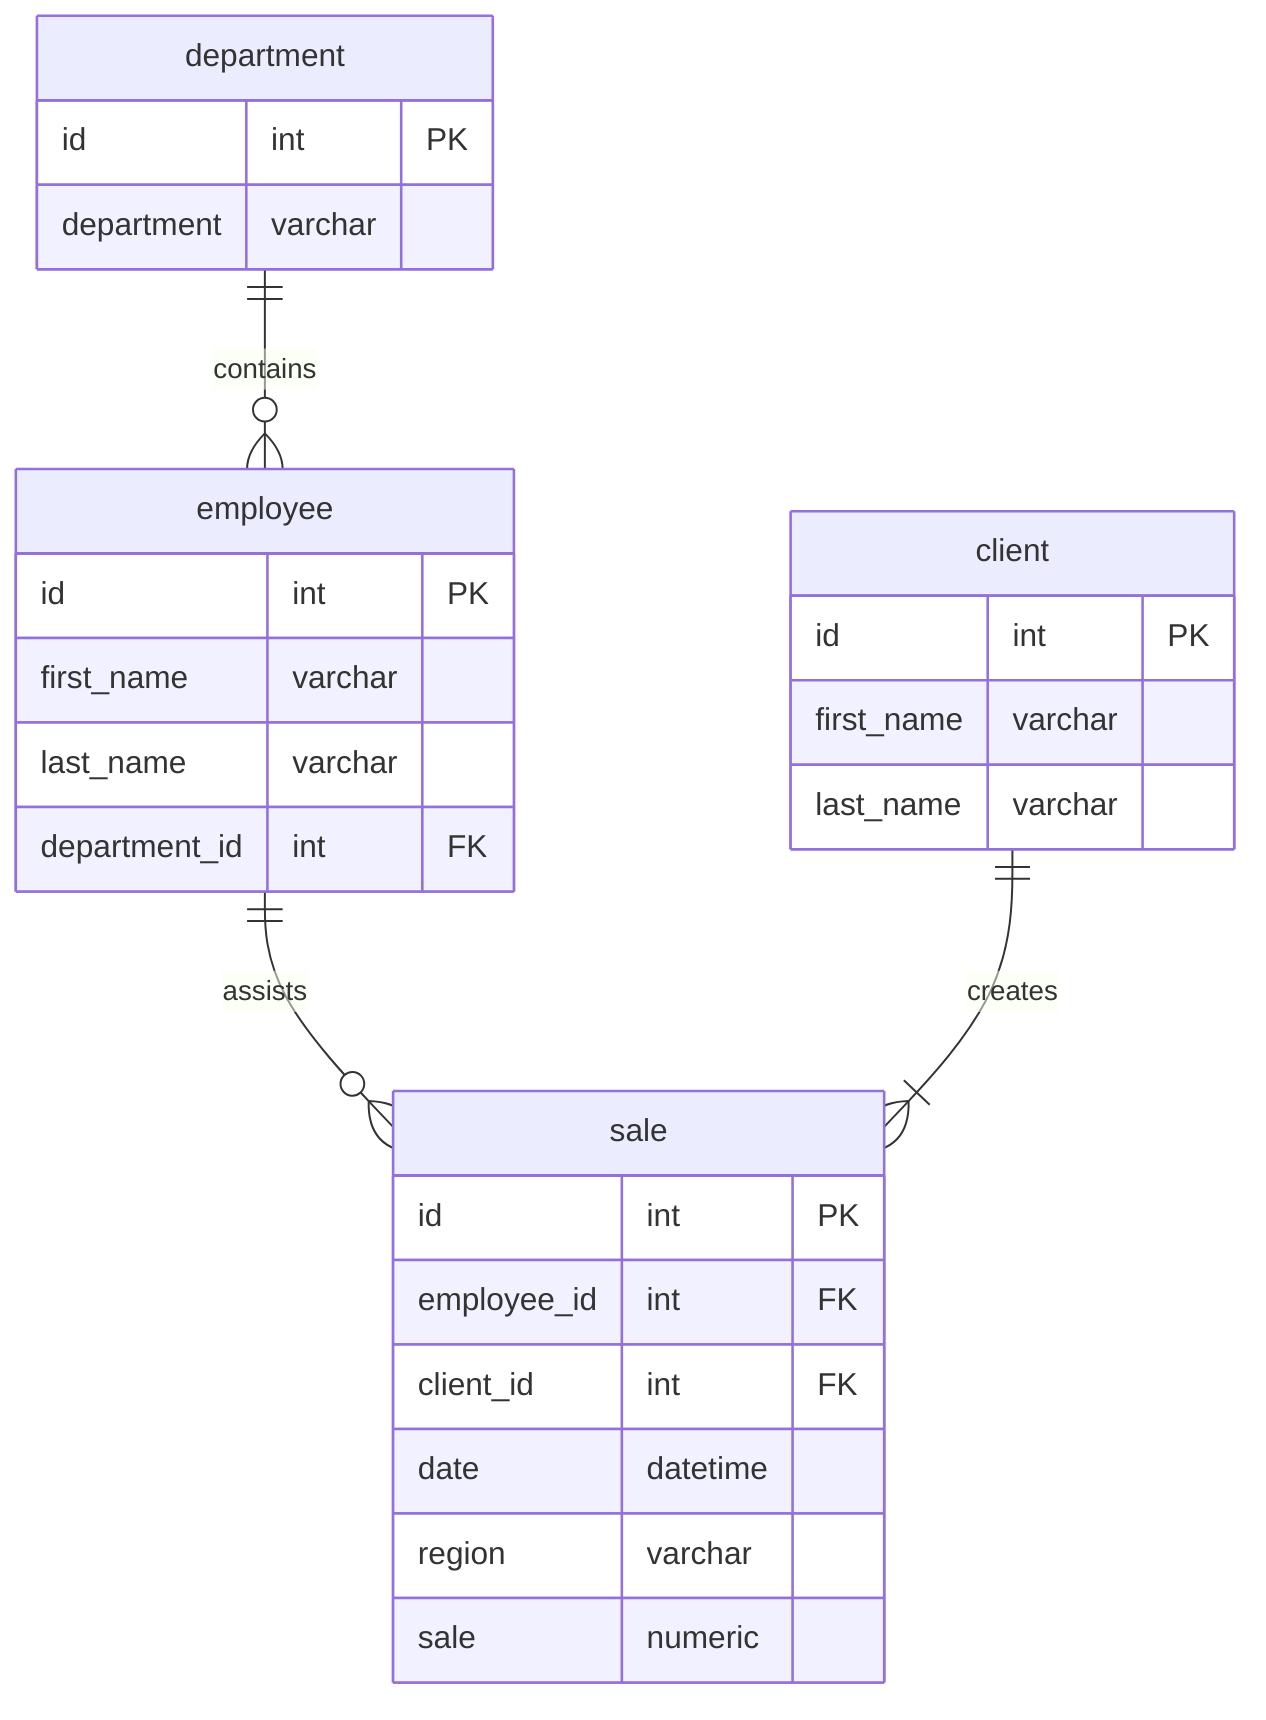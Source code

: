 erDiagram
    sale {
        id int PK
        employee_id int FK
        client_id int FK
        date datetime
        region varchar
        sale numeric
    }
    employee {
        id int PK
        first_name varchar
        last_name varchar
        department_id int FK
    }
    client {
        id int PK
        first_name varchar
        last_name varchar
    }
    department {
        id int PK
        department varchar
    }

    department ||--o{ employee : contains
    employee ||--o{ sale : assists
    client ||--|{ sale : creates
